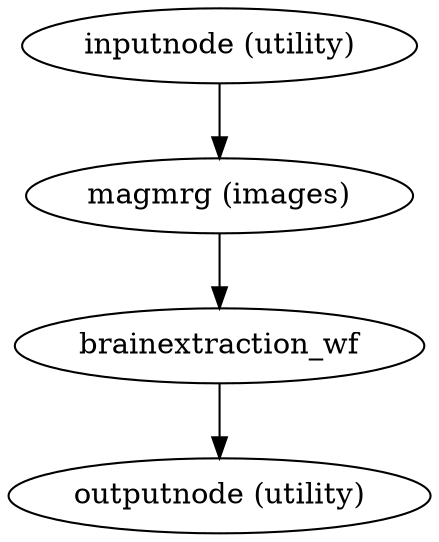 strict digraph  {
"inputnode (utility)";
"magmrg (images)";
brainextraction_wf;
"outputnode (utility)";
"inputnode (utility)" -> "magmrg (images)";
"magmrg (images)" -> brainextraction_wf;
brainextraction_wf -> "outputnode (utility)";
}
